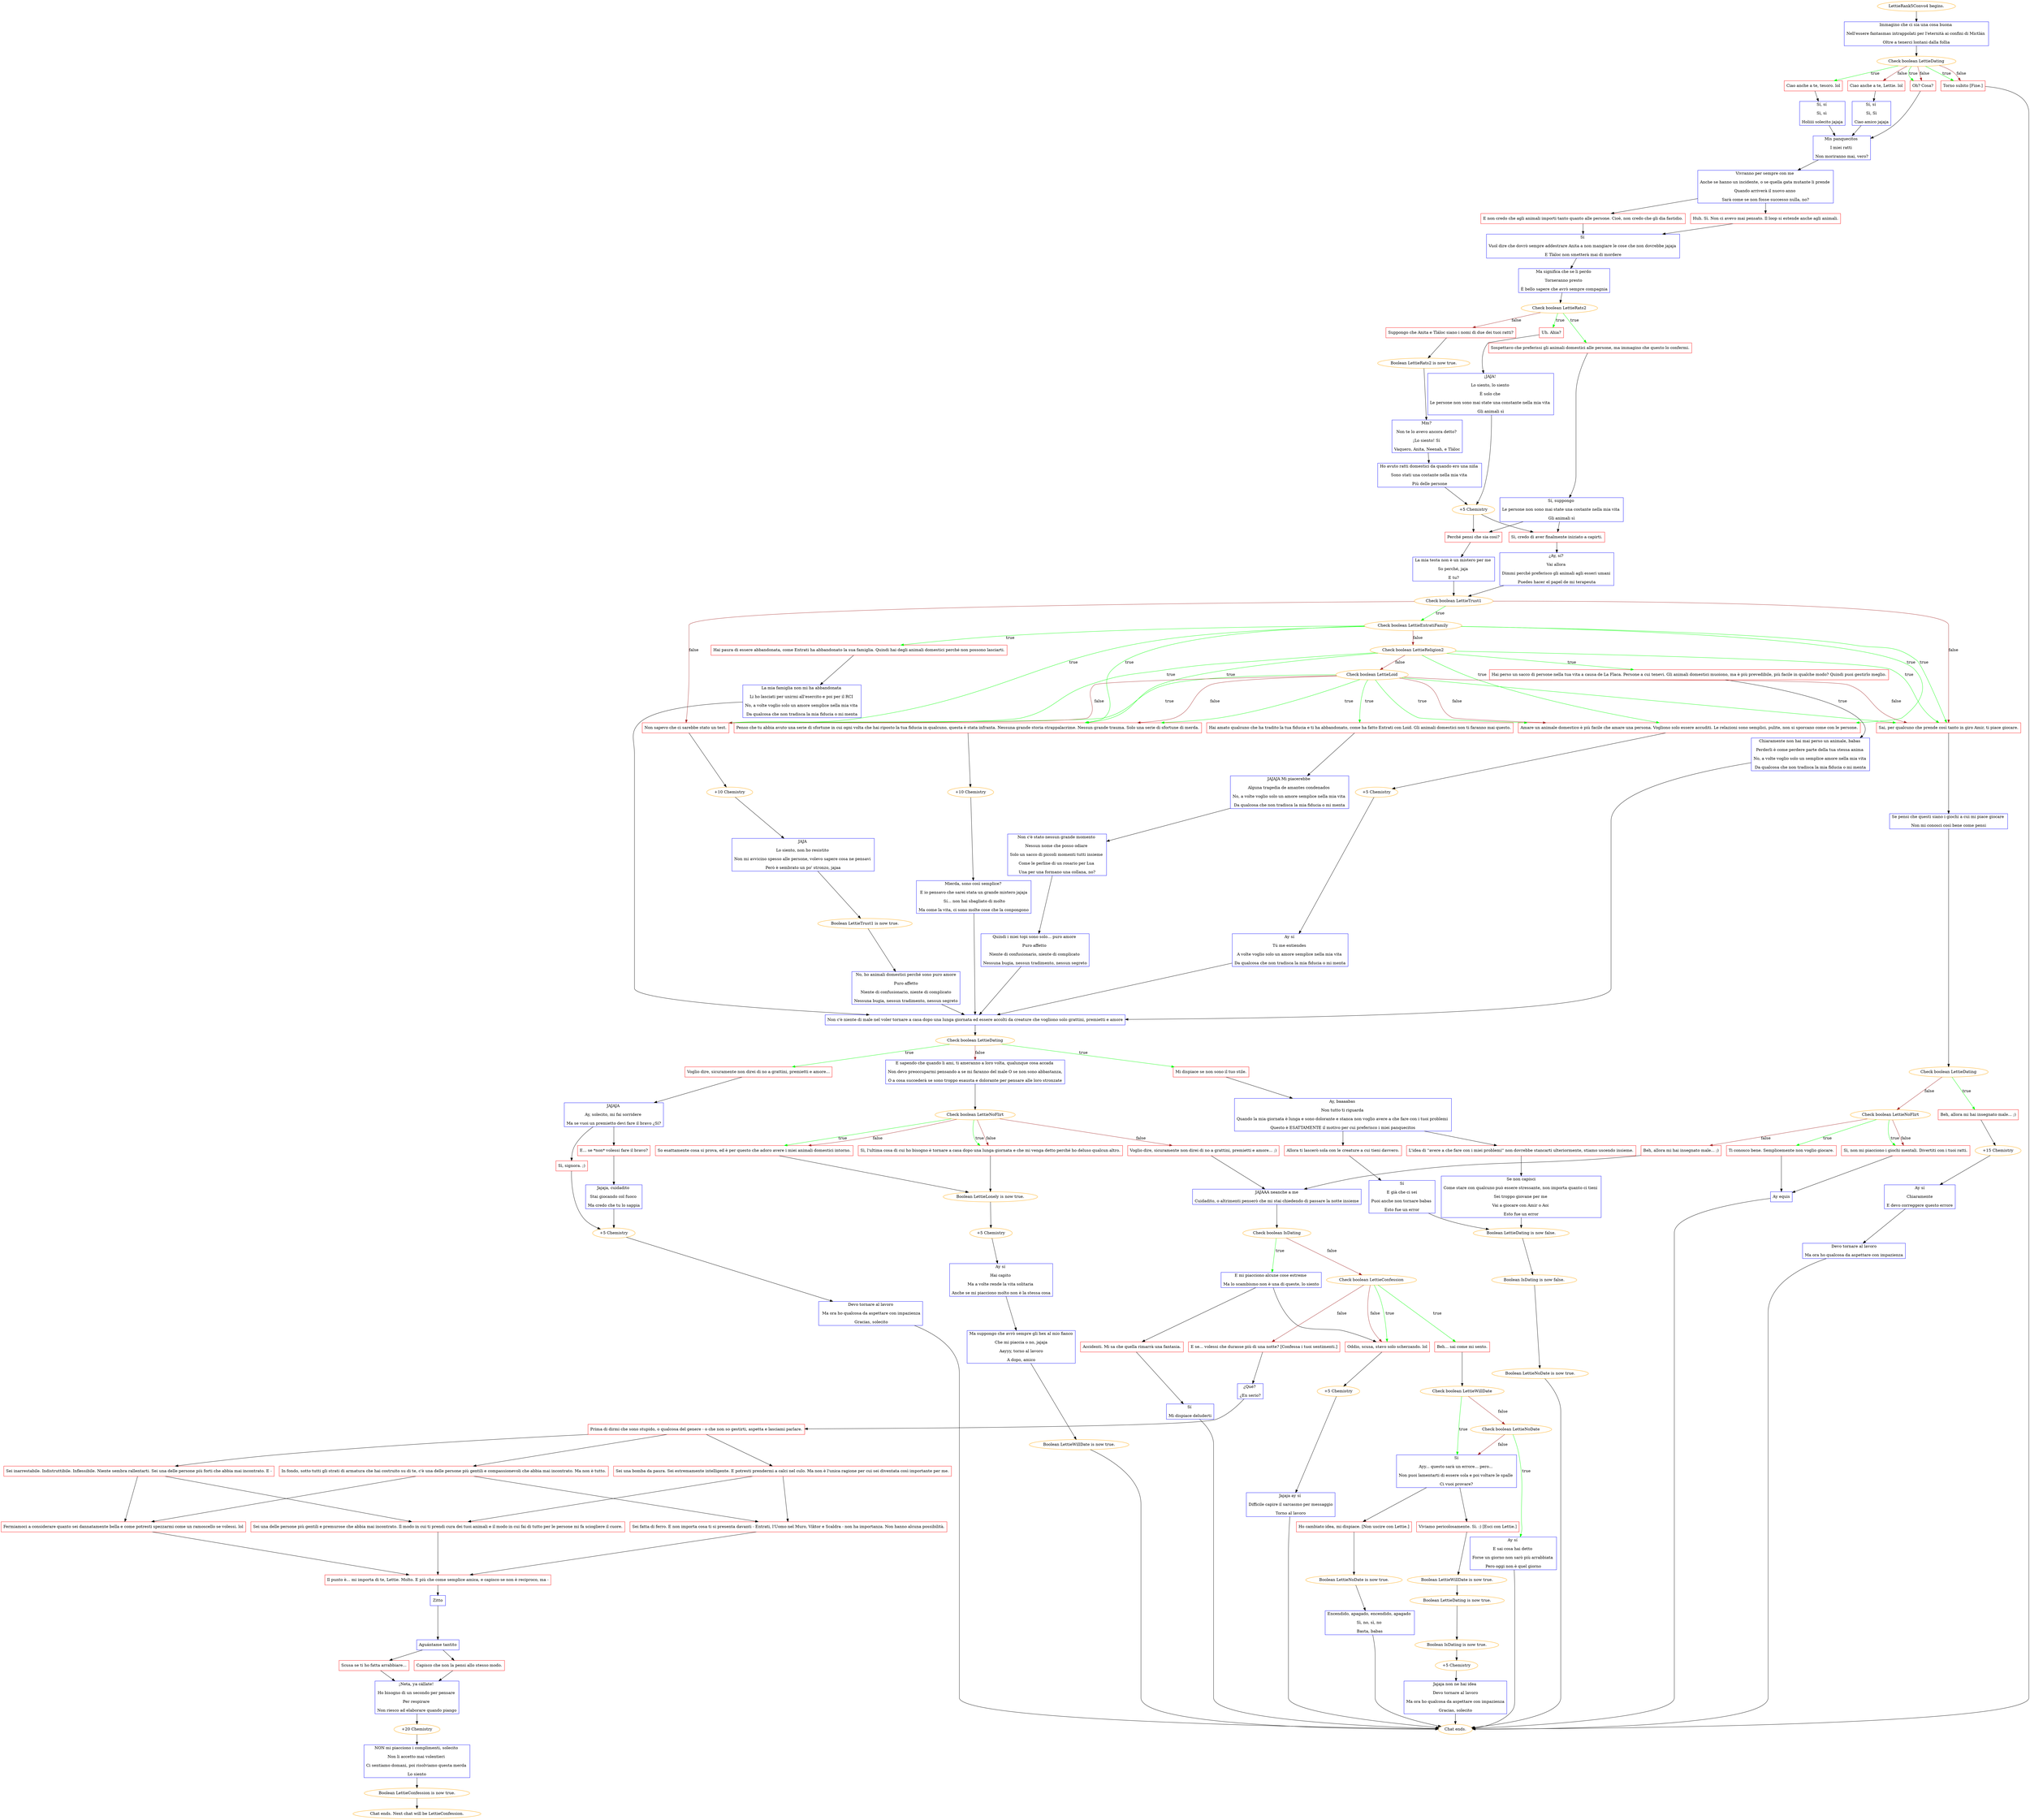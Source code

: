 digraph {
	"LettieRank5Convo4 begins." [color=orange];
		"LettieRank5Convo4 begins." -> j1352082216;
	j1352082216 [label="Immagino che ci sia una cosa buona 
Nell'essere fantasmas intrappolati per l'eternità ai confini di Mictlán 
Oltre a tenerci lontani dalla follia",shape=box,color=blue];
		j1352082216 -> j3478694017;
	j3478694017 [label="Check boolean LettieDating",color=orange];
		j3478694017 -> j3010811041 [label=true,color=green];
		j3478694017 -> j2351444115 [label=true,color=green];
		j3478694017 -> j430627119 [label=true,color=green];
		j3478694017 -> j1148943410 [label=false,color=brown];
		j3478694017 -> j2351444115 [label=false,color=brown];
		j3478694017 -> j430627119 [label=false,color=brown];
	j3010811041 [label="Ciao anche a te, tesoro. lol",shape=box,color=red];
		j3010811041 -> j272694978;
	j2351444115 [label="Oh? Cosa?",shape=box,color=red];
		j2351444115 -> j1596517251;
	j430627119 [label="Torno subito [Fine.]",shape=box,color=red];
		j430627119 -> "Chat ends.";
	j1148943410 [label="Ciao anche a te, Lettie. lol",shape=box,color=red];
		j1148943410 -> j1096460251;
	j272694978 [label="Sí, sí 
Sì, sì 
Holiiii solecito jajaja",shape=box,color=blue];
		j272694978 -> j1596517251;
	j1596517251 [label="Mis panquecitos 
I miei ratti 
Non moriranno mai, vero?",shape=box,color=blue];
		j1596517251 -> j4129015272;
	"Chat ends." [color=orange];
	j1096460251 [label="Sí, sí 
Sì, Sì
Ciao amico jajaja",shape=box,color=blue];
		j1096460251 -> j1596517251;
	j4129015272 [label="Vivranno per sempre con me 
Anche se hanno un incidente, o se quella gata mutante li prende 
Quando arriverà il nuovo anno 
Sarà come se non fosse successo nulla, no?",shape=box,color=blue];
		j4129015272 -> j2478159230;
		j4129015272 -> j843410023;
	j2478159230 [label="Huh. Sì. Non ci avevo mai pensato. Il loop si estende anche agli animali.",shape=box,color=red];
		j2478159230 -> j2359274955;
	j843410023 [label="E non credo che agli animali importi tanto quanto alle persone. Cioè, non credo che gli dia fastidio.",shape=box,color=red];
		j843410023 -> j2359274955;
	j2359274955 [label="Sí 
Vuol dire che dovrò sempre addestrare Anita a non mangiare le cose che non dovrebbe jajaja 
E Tláloc non smetterà mai di mordere",shape=box,color=blue];
		j2359274955 -> j599121461;
	j599121461 [label="Ma significa che se li perdo 
Torneranno presto 
È bello sapere che avrò sempre compagnia",shape=box,color=blue];
		j599121461 -> j1319721791;
	j1319721791 [label="Check boolean LettieRats2",color=orange];
		j1319721791 -> j584414331 [label=true,color=green];
		j1319721791 -> j1671151032 [label=true,color=green];
		j1319721791 -> j3900587676 [label=false,color=brown];
	j584414331 [label="Uh. Ahia?",shape=box,color=red];
		j584414331 -> j2967309701;
	j1671151032 [label="Sospettavo che preferissi gli animali domestici alle persone, ma immagino che questo lo confermi.",shape=box,color=red];
		j1671151032 -> j1999538314;
	j3900587676 [label="Suppongo che Anita e Tláloc siano i nomi di due dei tuoi ratti?",shape=box,color=red];
		j3900587676 -> j760302157;
	j2967309701 [label="¡JAJA! 
Lo siento, lo siento 
È solo che 
Le persone non sono mai state una constante nella mia vita 
Gli animali sì",shape=box,color=blue];
		j2967309701 -> j1200088022;
	j1999538314 [label="Sí, suppongo 
Le persone non sono mai state una costante nella mia vita 
Gli animali sì",shape=box,color=blue];
		j1999538314 -> j3483863238;
		j1999538314 -> j1384209537;
	j760302157 [label="Boolean LettieRats2 is now true.",color=orange];
		j760302157 -> j3430084085;
	j1200088022 [label="+5 Chemistry",color=orange];
		j1200088022 -> j3483863238;
		j1200088022 -> j1384209537;
	j3483863238 [label="Sì, credo di aver finalmente iniziato a capirti.",shape=box,color=red];
		j3483863238 -> j4064263680;
	j1384209537 [label="Perché pensi che sia così?",shape=box,color=red];
		j1384209537 -> j821861631;
	j3430084085 [label="Mm? 
Non te lo avevo ancora detto? 
¡Lo siento! Sí 
Vaquero, Anita, Neenah, e Tláloc",shape=box,color=blue];
		j3430084085 -> j3838459682;
	j4064263680 [label="¿Ay, sí? 
Vai allora 
Dimmi perché preferisco gli animali agli esseri umani 
Puedes hacer el papel de mi terapeuta",shape=box,color=blue];
		j4064263680 -> j2851763892;
	j821861631 [label="La mia testa non è un mistero per me 
So perché, jaja 
E tu?",shape=box,color=blue];
		j821861631 -> j2851763892;
	j3838459682 [label="Ho avuto ratti domestici da quando ero una niña 
Sono stati una costante nella mia vita 
Più delle persone",shape=box,color=blue];
		j3838459682 -> j1200088022;
	j2851763892 [label="Check boolean LettieTrust1",color=orange];
		j2851763892 -> j2924756852 [label=true,color=green];
		j2851763892 -> j3377459600 [label=false,color=brown];
		j2851763892 -> j3901534607 [label=false,color=brown];
	j2924756852 [label="Check boolean LettieEntratiFamily",color=orange];
		j2924756852 -> j3778572047 [label=true,color=green];
		j2924756852 -> j2264572009 [label=true,color=green];
		j2924756852 -> j1310530663 [label=true,color=green];
		j2924756852 -> j3901534607 [label=true,color=green];
		j2924756852 -> j3377459600 [label=true,color=green];
		j2924756852 -> j3276047934 [label=false,color=brown];
	j3377459600 [label="Sai, per qualcuno che prende così tanto in giro Amir, ti piace giocare.",shape=box,color=red];
		j3377459600 -> j3353260577;
	j3901534607 [label="Non sapevo che ci sarebbe stato un test.",shape=box,color=red];
		j3901534607 -> j2381337338;
	j3778572047 [label="Penso che tu abbia avuto una serie di sfortune in cui ogni volta che hai riposto la tua fiducia in qualcuno, questa è stata infranta. Nessuna grande storia strappalacrime. Nessun grande trauma. Solo una serie di sfortune di merda.",shape=box,color=red];
		j3778572047 -> j3251403333;
	j2264572009 [label="Hai paura di essere abbandonata, come Entrati ha abbandonato la sua famiglia. Quindi hai degli animali domestici perché non possono lasciarti.",shape=box,color=red];
		j2264572009 -> j2457452747;
	j1310530663 [label="Amare un animale domestico è più facile che amare una persona. Vogliono solo essere accuditi. Le relazioni sono semplici, pulite, non si sporcano come con le persone.",shape=box,color=red];
		j1310530663 -> j651172616;
	j3276047934 [label="Check boolean LettieReligion2",color=orange];
		j3276047934 -> j3778572047 [label=true,color=green];
		j3276047934 -> j388949923 [label=true,color=green];
		j3276047934 -> j1310530663 [label=true,color=green];
		j3276047934 -> j3901534607 [label=true,color=green];
		j3276047934 -> j3377459600 [label=true,color=green];
		j3276047934 -> j3543748376 [label=false,color=brown];
	j3353260577 [label="Se pensi che questi siano i giochi a cui mi piace giocare 
Non mi conosci così bene come pensi",shape=box,color=blue];
		j3353260577 -> j623227052;
	j2381337338 [label="+10 Chemistry",color=orange];
		j2381337338 -> j3045672787;
	j3251403333 [label="+10 Chemistry",color=orange];
		j3251403333 -> j3362760901;
	j2457452747 [label="La mia famiglia non mi ha abbandonata 
Li ho lasciati per unirmi all'esercito e poi per il RCI 
No, a volte voglio solo un amore semplice nella mia vita 
Da qualcosa che non tradisca la mia fiducia o mi menta",shape=box,color=blue];
		j2457452747 -> j1895011036;
	j651172616 [label="+5 Chemistry",color=orange];
		j651172616 -> j2979989871;
	j388949923 [label="Hai perso un sacco di persone nella tua vita a causa de La Flaca. Persone a cui tenevi. Gli animali domestici muoiono, ma è più prevedibile, più facile in qualche modo? Quindi puoi gestirlo meglio.",shape=box,color=red];
		j388949923 -> j1191587583;
	j3543748376 [label="Check boolean LettieLoid",color=orange];
		j3543748376 -> j3778572047 [label=true,color=green];
		j3543748376 -> j1904482571 [label=true,color=green];
		j3543748376 -> j1310530663 [label=true,color=green];
		j3543748376 -> j3901534607 [label=true,color=green];
		j3543748376 -> j3377459600 [label=true,color=green];
		j3543748376 -> j3778572047 [label=false,color=brown];
		j3543748376 -> j1310530663 [label=false,color=brown];
		j3543748376 -> j3901534607 [label=false,color=brown];
		j3543748376 -> j3377459600 [label=false,color=brown];
	j623227052 [label="Check boolean LettieDating",color=orange];
		j623227052 -> j3049626054 [label=true,color=green];
		j623227052 -> j1663250087 [label=false,color=brown];
	j3045672787 [label="JAJA 
Lo siento, non ho resistito 
Non mi avvicino spesso alle persone, volevo sapere cosa ne pensavi 
Però è sembrato un po' stronzo, jajaa",shape=box,color=blue];
		j3045672787 -> j728729493;
	j3362760901 [label="Mierda, sono così semplice? 
 E io pensavo che sarei stata un grande mistero jajaja 
 Sí... non hai sbagliato di molto
Ma come la vita, ci sono molte cose che la conpongono",shape=box,color=blue];
		j3362760901 -> j1895011036;
	j1895011036 [label="Non c'è niente di male nel voler tornare a casa dopo una lunga giornata ed essere accolti da creature che vogliono solo grattini, premietti e amore",shape=box,color=blue];
		j1895011036 -> j1422503800;
	j2979989871 [label="Ay sí 
Tú me entiendes 
A volte voglio solo un amore semplice nella mia vita 
Da qualcosa che non tradisca la mia fiducia o mi menta",shape=box,color=blue];
		j2979989871 -> j1895011036;
	j1191587583 [label="Chiaramente non hai mai perso un animale, babas 
Perderli è come perdere parte della tua stessa anima 
No, a volte voglio solo un semplice amore nella mia vita 
Da qualcosa che non tradisca la mia fiducia o mi menta",shape=box,color=blue];
		j1191587583 -> j1895011036;
	j1904482571 [label="Hai amato qualcuno che ha tradito la tua fiducia e ti ha abbandonato, come ha fatto Entrati con Loid. Gli animali domestici non ti faranno mai questo.",shape=box,color=red];
		j1904482571 -> j708001188;
	j3049626054 [label="Beh, allora mi hai insegnato male... ;)",shape=box,color=red];
		j3049626054 -> j2230719591;
	j1663250087 [label="Check boolean LettieNoFlirt",color=orange];
		j1663250087 -> j1727681424 [label=true,color=green];
		j1663250087 -> j15248979 [label=true,color=green];
		j1663250087 -> j15248979 [label=false,color=brown];
		j1663250087 -> j148895477 [label=false,color=brown];
	j728729493 [label="Boolean LettieTrust1 is now true.",color=orange];
		j728729493 -> j2844886269;
	j1422503800 [label="Check boolean LettieDating",color=orange];
		j1422503800 -> j1812103923 [label=true,color=green];
		j1422503800 -> j17518210 [label=true,color=green];
		j1422503800 -> j3732476420 [label=false,color=brown];
	j708001188 [label="JAJAJA Mi piacerebbe 
Alguna tragedia de amantes condenados 
No, a volte voglio solo un amore semplice nella mia vita 
Da qualcosa che non tradisca la mia fiducia o mi menta",shape=box,color=blue];
		j708001188 -> j1247297757;
	j2230719591 [label="+15 Chemistry",color=orange];
		j2230719591 -> j3123360218;
	j1727681424 [label="Ti conosco bene. Semplicemente non voglio giocare.",shape=box,color=red];
		j1727681424 -> j556154860;
	j15248979 [label="Sì, non mi piacciono i giochi mentali. Divertiti con i tuoi ratti.",shape=box,color=red];
		j15248979 -> j556154860;
	j148895477 [label="Beh, allora mi hai insegnato male... ;)",shape=box,color=red];
		j148895477 -> j4234038561;
	j2844886269 [label="No, ho animali domestici perché sono puro amore
Puro affetto
Niente di confusionario, niente di complicato
Nessuna bugia, nessun tradimento, nessun segreto",shape=box,color=blue];
		j2844886269 -> j1895011036;
	j1812103923 [label="Voglio dire, sicuramente non direi di no a grattini, premietti e amore...",shape=box,color=red];
		j1812103923 -> j1609548274;
	j17518210 [label="Mi dispiace se non sono il tuo stile.",shape=box,color=red];
		j17518210 -> j2574210461;
	j3732476420 [label="E sapendo che quando li ami, ti ameranno a loro volta, qualunque cosa accada 
Non devo preoccuparmi pensando a se mi faranno del male O se non sono abbastanza,
O a cosa succederà se sono troppo esausta e dolorante per pensare alle loro stronzate",shape=box,color=blue];
		j3732476420 -> j1860501283;
	j1247297757 [label="Non c'è stato nessun grande momento 
Nessun nome che posso odiare 
Solo un sacco di piccoli momenti tutti insieme 
Come le perline di un rosario per Lua 
Una per una formano una collana, no?",shape=box,color=blue];
		j1247297757 -> j3166815754;
	j3123360218 [label="Ay sí
Chiaramente
E devo correggere questo errore",shape=box,color=blue];
		j3123360218 -> j2891763532;
	j556154860 [label="Ay equis",shape=box,color=blue];
		j556154860 -> "Chat ends.";
	j4234038561 [label="JAJAAA neanche a me
Cuidadito, o altrimenti penserò che mi stai chiedendo di passare la notte insieme",shape=box,color=blue];
		j4234038561 -> j249200213;
	j1609548274 [label="JAJAJA 
Ay, solecito, mi fai sorridere 
Ma se vuoi un premietto devi fare il bravo ¿Sí?",shape=box,color=blue];
		j1609548274 -> j1316253792;
		j1609548274 -> j2178413453;
	j2574210461 [label="Ay, baaaabas 
Non tutto ti riguarda 
Quando la mia giornata è lunga e sono dolorante e stanca non voglio avere a che fare con i tuoi problemi 
Questo è ESATTAMENTE il motivo per cui preferisco i miei panquecitos",shape=box,color=blue];
		j2574210461 -> j3924658826;
		j2574210461 -> j1325374603;
	j1860501283 [label="Check boolean LettieNoFlirt",color=orange];
		j1860501283 -> j1360914477 [label=true,color=green];
		j1860501283 -> j4188940248 [label=true,color=green];
		j1860501283 -> j1360914477 [label=false,color=brown];
		j1860501283 -> j4188940248 [label=false,color=brown];
		j1860501283 -> j1469449194 [label=false,color=brown];
	j3166815754 [label="Quindi i miei topi sono solo... puro amore 
Puro affetto 
Niente di confusionario, niente di complicato 
Nessuna bugia, nessun tradimento, nessun segreto",shape=box,color=blue];
		j3166815754 -> j1895011036;
	j2891763532 [label="Devo tornare al lavoro
Ma ora ho qualcosa da aspettare con impazienza",shape=box,color=blue];
		j2891763532 -> "Chat ends.";
	j249200213 [label="Check boolean IsDating",color=orange];
		j249200213 -> j2878919190 [label=true,color=green];
		j249200213 -> j3634973042 [label=false,color=brown];
	j1316253792 [label="Sì, signora. ;)",shape=box,color=red];
		j1316253792 -> j1371363488;
	j2178413453 [label="E... se *non* volessi fare il bravo?",shape=box,color=red];
		j2178413453 -> j2113514041;
	j3924658826 [label="L'idea di ''avere a che fare con i miei problemi'' non dovrebbe stancarti ulteriormente, stiamo uscendo insieme.",shape=box,color=red];
		j3924658826 -> j3764034509;
	j1325374603 [label="Allora ti lascerò sola con le creature a cui tieni davvero.",shape=box,color=red];
		j1325374603 -> j370437055;
	j1360914477 [label="Sì, l'ultima cosa di cui ho bisogno è tornare a casa dopo una lunga giornata e che mi venga detto perché ho deluso qualcun altro.",shape=box,color=red];
		j1360914477 -> j4248124982;
	j4188940248 [label="So esattamente cosa si prova, ed è per questo che adoro avere i miei animali domestici intorno.",shape=box,color=red];
		j4188940248 -> j4248124982;
	j1469449194 [label="Voglio dire, sicuramente non direi di no a grattini, premietti e amore... ;)",shape=box,color=red];
		j1469449194 -> j4234038561;
	j2878919190 [label="E mi piacciono alcune cose estreme 
Ma lo scambismo non è una di queste, lo siento",shape=box,color=blue];
		j2878919190 -> j4108325004;
		j2878919190 -> j2837759121;
	j3634973042 [label="Check boolean LettieConfession",color=orange];
		j3634973042 -> j1855097424 [label=true,color=green];
		j3634973042 -> j4108325004 [label=true,color=green];
		j3634973042 -> j2634198488 [label=false,color=brown];
		j3634973042 -> j4108325004 [label=false,color=brown];
	j1371363488 [label="+5 Chemistry",color=orange];
		j1371363488 -> j400741364;
	j2113514041 [label="Jajaja, cuidadito 
Stai giocando col fuoco 
Ma credo che tu lo sappia",shape=box,color=blue];
		j2113514041 -> j1371363488;
	j3764034509 [label="Se non capisci
Come stare con qualcuno può essere stressante, non importa quanto ci tieni 
Sei troppo giovane per me 
Vai a giocare con Amir o Aoi 
Esto fue un error",shape=box,color=blue];
		j3764034509 -> j2548450594;
	j370437055 [label="Sí
E già che ci sei
Puoi anche non tornare babas 
Esto fue un error",shape=box,color=blue];
		j370437055 -> j2548450594;
	j4248124982 [label="Boolean LettieLonely is now true.",color=orange];
		j4248124982 -> j2770120293;
	j4108325004 [label="Oddio, scusa, stavo solo scherzando. lol",shape=box,color=red];
		j4108325004 -> j3352350345;
	j2837759121 [label="Accidenti. Mi sa che quella rimarrà una fantasia.",shape=box,color=red];
		j2837759121 -> j100371806;
	j1855097424 [label="Beh... sai come mi sento.",shape=box,color=red];
		j1855097424 -> j3913475475;
	j2634198488 [label="E se... volessi che durasse più di una notte? [Confessa i tuoi sentimenti.]",shape=box,color=red];
		j2634198488 -> j1711996491;
	j400741364 [label="Devo tornare al lavoro
 Ma ora ho qualcosa da aspettare con impazienza
 Gracias, solecito",shape=box,color=blue];
		j400741364 -> "Chat ends.";
	j2548450594 [label="Boolean LettieDating is now false.",color=orange];
		j2548450594 -> j4086907321;
	j2770120293 [label="+5 Chemistry",color=orange];
		j2770120293 -> j1173949262;
	j3352350345 [label="+5 Chemistry",color=orange];
		j3352350345 -> j1707840525;
	j100371806 [label="Sí 
Mi dispiace deluderti",shape=box,color=blue];
		j100371806 -> "Chat ends.";
	j3913475475 [label="Check boolean LettieWillDate",color=orange];
		j3913475475 -> j1373957723 [label=true,color=green];
		j3913475475 -> j3575091671 [label=false,color=brown];
	j1711996491 [label="¿Qué? 
¿En serio?",shape=box,color=blue];
		j1711996491 -> j3930766369;
	j4086907321 [label="Boolean IsDating is now false.",color=orange];
		j4086907321 -> j2703113057;
	j1173949262 [label="Ay sí 
Hai capito 
Ma a volte rende la vita solitaria 
Anche se mi piacciono molto non è la stessa cosa",shape=box,color=blue];
		j1173949262 -> j1232034021;
	j1707840525 [label="Jajaja ay sí 
Difficile capire il sarcasmo per messaggio
Torno al lavoro",shape=box,color=blue];
		j1707840525 -> "Chat ends.";
	j1373957723 [label="Sí
Ayy... questo sarà un errore... pero... 
Non puoi lamentarti di essere sola e poi voltare le spalle 
Ci vuoi provare?",shape=box,color=blue];
		j1373957723 -> j831289415;
		j1373957723 -> j792948093;
	j3575091671 [label="Check boolean LettieNoDate",color=orange];
		j3575091671 -> j804479376 [label=true,color=green];
		j3575091671 -> j1373957723 [label=false,color=brown];
	j3930766369 [label="Prima di dirmi che sono stupido, o qualcosa del genere - o che non so gestirti, aspetta e lasciami parlare.",shape=box,color=red];
		j3930766369 -> j3091682023;
		j3930766369 -> j501905540;
		j3930766369 -> j1618199527;
	j2703113057 [label="Boolean LettieNoDate is now true.",color=orange];
		j2703113057 -> "Chat ends.";
	j1232034021 [label="Ma suppongo che avrò sempre gli hex al mio fianco
Che mi piaccia o no, jajaja
Aayyy, torno al lavoro
A dopo, amico",shape=box,color=blue];
		j1232034021 -> j2129367046;
	j831289415 [label="Viviamo pericolosamente. Sì. :) [Esci con Lettie.]",shape=box,color=red];
		j831289415 -> j2464055284;
	j792948093 [label="Ho cambiato idea, mi dispiace. [Non uscire con Lettie.]",shape=box,color=red];
		j792948093 -> j727815067;
	j804479376 [label="Ay sí 
E sai cosa hai detto 
Forse un giorno non sarò più arrabbiata 
Pero oggi non è quel giorno",shape=box,color=blue];
		j804479376 -> "Chat ends.";
	j3091682023 [label="Sei una bomba da paura. Sei estremamente intelligente. E potresti prendermi a calci nel culo. Ma non è l'unica ragione per cui sei diventata così importante per me.",shape=box,color=red];
		j3091682023 -> j3713910530;
		j3091682023 -> j3004152225;
	j501905540 [label="In fondo, sotto tutti gli strati di armatura che hai costruito su di te, c'è una delle persone più gentili e compassionevoli che abbia mai incontrato. Ma non è tutto.",shape=box,color=red];
		j501905540 -> j806362429;
		j501905540 -> j3004152225;
	j1618199527 [label="Sei inarrestabile. Indistruttibile. Inflessibile. Niente sembra rallentarti. Sei una delle persone più forti che abbia mai incontrato. E -",shape=box,color=red];
		j1618199527 -> j806362429;
		j1618199527 -> j3713910530;
	j2129367046 [label="Boolean LettieWillDate is now true.",color=orange];
		j2129367046 -> "Chat ends.";
	j2464055284 [label="Boolean LettieWillDate is now true.",color=orange];
		j2464055284 -> j3050799979;
	j727815067 [label="Boolean LettieNoDate is now true.",color=orange];
		j727815067 -> j2450049848;
	j3713910530 [label="Sei una delle persone più gentili e premurose che abbia mai incontrato. Il modo in cui ti prendi cura dei tuoi animali e il modo in cui fai di tutto per le persone mi fa sciogliere il cuore.",shape=box,color=red];
		j3713910530 -> j300999177;
	j3004152225 [label="Sei fatta di ferro. E non importa cosa ti si presenta davanti - Entrati, l'Uomo nel Muro, Viktor e Scaldra - non ha importanza. Non hanno alcuna possibilità.",shape=box,color=red];
		j3004152225 -> j300999177;
	j806362429 [label="Fermiamoci a considerare quanto sei dannatamente bella e come potresti spezzarmi come un ramoscello se volessi. lol",shape=box,color=red];
		j806362429 -> j300999177;
	j3050799979 [label="Boolean LettieDating is now true.",color=orange];
		j3050799979 -> j3289132645;
	j2450049848 [label="Encendido, apagado, encendido, apagado 
Sì, no, sì, no 
Basta, babas",shape=box,color=blue];
		j2450049848 -> "Chat ends.";
	j300999177 [label="Il punto è... mi importa di te, Lettie. Molto. E più che come semplice amica, e capisco se non è reciproco, ma -",shape=box,color=red];
		j300999177 -> j3171506652;
	j3289132645 [label="Boolean IsDating is now true.",color=orange];
		j3289132645 -> j3616888945;
	j3171506652 [label="Zitto",shape=box,color=blue];
		j3171506652 -> j3178856581;
	j3616888945 [label="+5 Chemistry",color=orange];
		j3616888945 -> j3641336129;
	j3178856581 [label="Aguántame tantito",shape=box,color=blue];
		j3178856581 -> j2165630801;
		j3178856581 -> j2209986232;
	j3641336129 [label="Jajaja non ne hai idea 
Devo tornare al lavoro
Ma ora ho qualcosa da aspettare con impazienza
Gracias, solecito",shape=box,color=blue];
		j3641336129 -> "Chat ends.";
	j2165630801 [label="Scusa se ti ho fatta arrabbiare...",shape=box,color=red];
		j2165630801 -> j1659965350;
	j2209986232 [label="Capisco che non la pensi allo stesso modo.",shape=box,color=red];
		j2209986232 -> j1659965350;
	j1659965350 [label="¡Neta, ya cállate! 
Ho bisogno di un secondo per pensare 
Per respirare 
Non riesco ad elaborare quando piango",shape=box,color=blue];
		j1659965350 -> j414024913;
	j414024913 [label="+20 Chemistry",color=orange];
		j414024913 -> j3940510170;
	j3940510170 [label="NON mi piacciono i complimenti, solecito 
Non li accetto mai volentieri 
Ci sentiamo domani, poi risolviamo questa merda 
Lo siento",shape=box,color=blue];
		j3940510170 -> j2564553015;
	j2564553015 [label="Boolean LettieConfession is now true.",color=orange];
		j2564553015 -> "Chat ends. Next chat will be LettieConfession.";
	"Chat ends. Next chat will be LettieConfession." [color=orange];
}